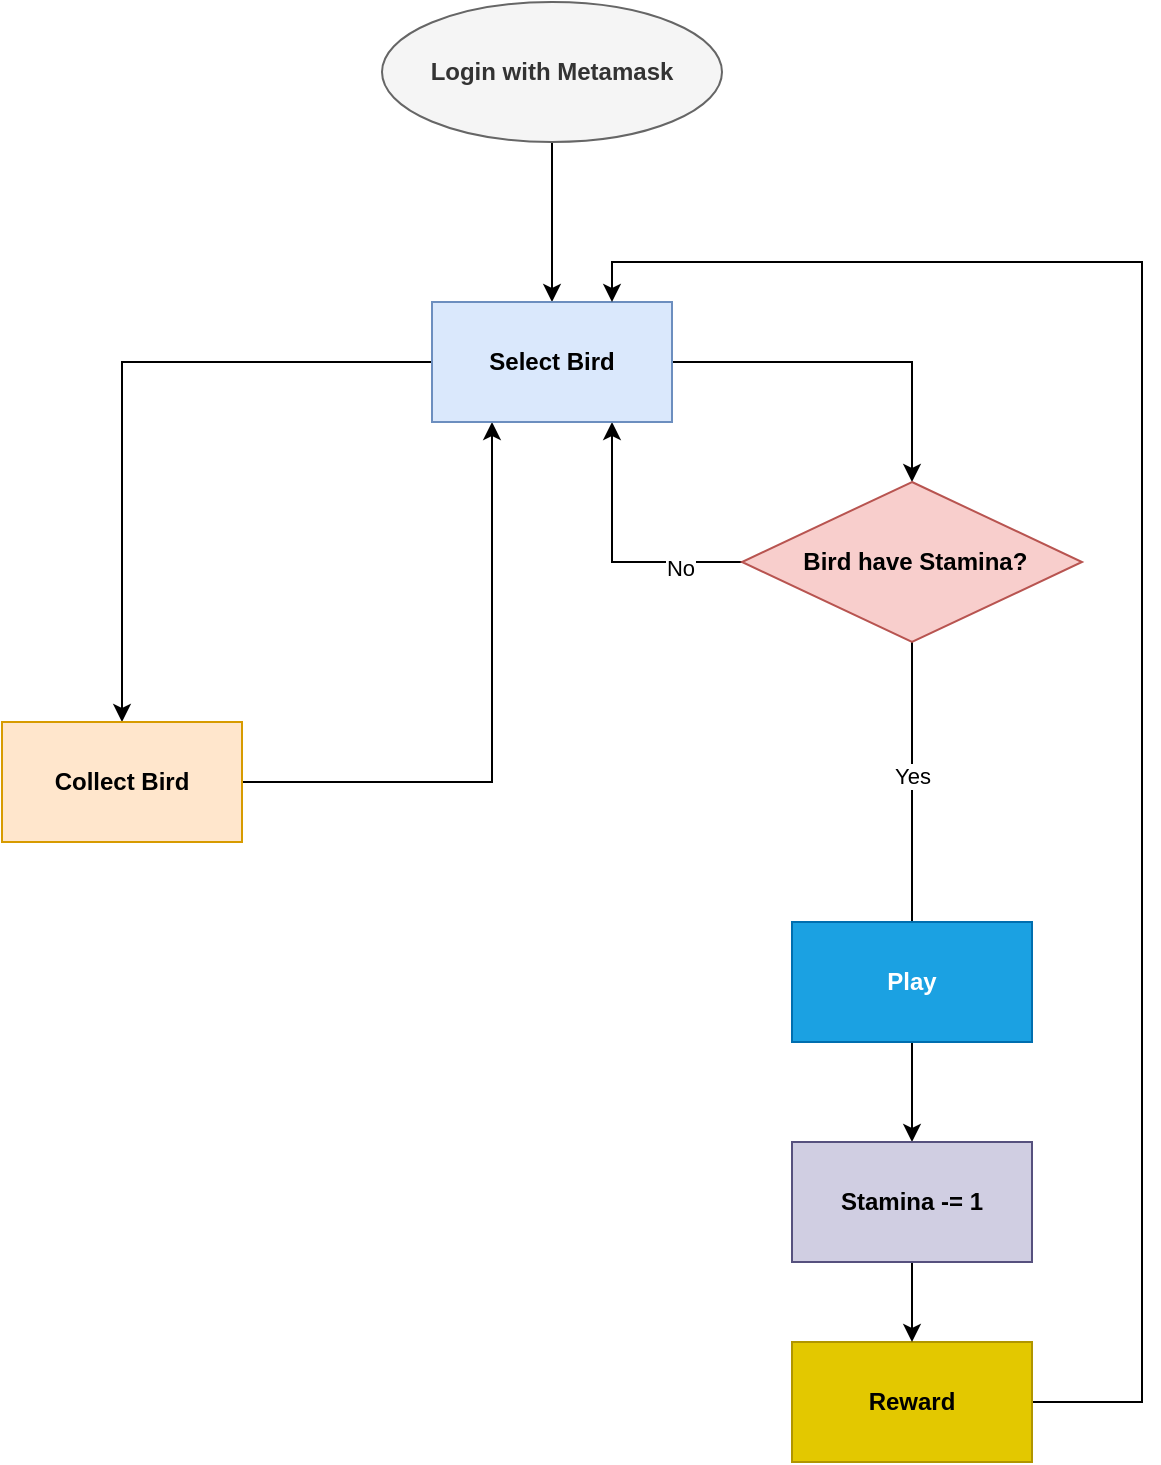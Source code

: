 <mxfile version="20.0.0" type="device"><diagram id="12unFsEPKZMTV-rASApU" name="Page-1"><mxGraphModel dx="2570" dy="827" grid="1" gridSize="10" guides="1" tooltips="1" connect="1" arrows="1" fold="1" page="1" pageScale="1" pageWidth="850" pageHeight="1100" math="0" shadow="0"><root><mxCell id="0"/><mxCell id="1" parent="0"/><mxCell id="QFDirBO0IbjrSAHSnGyy-3" style="edgeStyle=orthogonalEdgeStyle;rounded=0;orthogonalLoop=1;jettySize=auto;html=1;entryX=0.5;entryY=0;entryDx=0;entryDy=0;" edge="1" parent="1" source="QFDirBO0IbjrSAHSnGyy-2"><mxGeometry relative="1" as="geometry"><mxPoint x="-375" y="400" as="targetPoint"/></mxGeometry></mxCell><mxCell id="QFDirBO0IbjrSAHSnGyy-2" value="&lt;b&gt;Login with Metamask&lt;/b&gt;" style="ellipse;whiteSpace=wrap;html=1;fillColor=#f5f5f5;fontColor=#333333;strokeColor=#666666;" vertex="1" parent="1"><mxGeometry x="-460" y="250" width="170" height="70" as="geometry"/></mxCell><mxCell id="QFDirBO0IbjrSAHSnGyy-5" style="edgeStyle=orthogonalEdgeStyle;rounded=0;orthogonalLoop=1;jettySize=auto;html=1;entryX=0.5;entryY=0;entryDx=0;entryDy=0;exitX=0;exitY=0.5;exitDx=0;exitDy=0;" edge="1" parent="1" source="QFDirBO0IbjrSAHSnGyy-28" target="QFDirBO0IbjrSAHSnGyy-19"><mxGeometry relative="1" as="geometry"><mxPoint x="-585" y="610" as="targetPoint"/><mxPoint x="-460" y="440" as="sourcePoint"/></mxGeometry></mxCell><mxCell id="QFDirBO0IbjrSAHSnGyy-22" style="edgeStyle=orthogonalEdgeStyle;rounded=0;orthogonalLoop=1;jettySize=auto;html=1;entryX=0.5;entryY=0;entryDx=0;entryDy=0;exitX=1;exitY=0.5;exitDx=0;exitDy=0;" edge="1" parent="1" source="QFDirBO0IbjrSAHSnGyy-28" target="QFDirBO0IbjrSAHSnGyy-21"><mxGeometry relative="1" as="geometry"><mxPoint x="-290" y="440" as="sourcePoint"/></mxGeometry></mxCell><mxCell id="QFDirBO0IbjrSAHSnGyy-18" style="edgeStyle=orthogonalEdgeStyle;rounded=0;orthogonalLoop=1;jettySize=auto;html=1;entryX=0.25;entryY=1;entryDx=0;entryDy=0;exitX=1;exitY=0.5;exitDx=0;exitDy=0;" edge="1" parent="1" source="QFDirBO0IbjrSAHSnGyy-19" target="QFDirBO0IbjrSAHSnGyy-28"><mxGeometry relative="1" as="geometry"><mxPoint x="-500" y="655" as="sourcePoint"/><mxPoint x="-417.5" y="460" as="targetPoint"/></mxGeometry></mxCell><mxCell id="QFDirBO0IbjrSAHSnGyy-19" value="&lt;b&gt;Collect Bird&lt;/b&gt;" style="rounded=0;whiteSpace=wrap;html=1;fillColor=#ffe6cc;strokeColor=#d79b00;" vertex="1" parent="1"><mxGeometry x="-650" y="610" width="120" height="60" as="geometry"/></mxCell><mxCell id="QFDirBO0IbjrSAHSnGyy-23" style="edgeStyle=orthogonalEdgeStyle;rounded=0;orthogonalLoop=1;jettySize=auto;html=1;entryX=0.75;entryY=1;entryDx=0;entryDy=0;" edge="1" parent="1" source="QFDirBO0IbjrSAHSnGyy-21" target="QFDirBO0IbjrSAHSnGyy-28"><mxGeometry relative="1" as="geometry"><mxPoint x="-332.5" y="460" as="targetPoint"/></mxGeometry></mxCell><mxCell id="QFDirBO0IbjrSAHSnGyy-24" value="No" style="edgeLabel;html=1;align=center;verticalAlign=middle;resizable=0;points=[];" vertex="1" connectable="0" parent="QFDirBO0IbjrSAHSnGyy-23"><mxGeometry x="-0.543" y="3" relative="1" as="geometry"><mxPoint as="offset"/></mxGeometry></mxCell><mxCell id="QFDirBO0IbjrSAHSnGyy-25" style="edgeStyle=orthogonalEdgeStyle;rounded=0;orthogonalLoop=1;jettySize=auto;html=1;" edge="1" parent="1" source="QFDirBO0IbjrSAHSnGyy-21"><mxGeometry relative="1" as="geometry"><mxPoint x="-195" y="730" as="targetPoint"/></mxGeometry></mxCell><mxCell id="QFDirBO0IbjrSAHSnGyy-26" value="Yes" style="edgeLabel;html=1;align=center;verticalAlign=middle;resizable=0;points=[];" vertex="1" connectable="0" parent="QFDirBO0IbjrSAHSnGyy-25"><mxGeometry x="-0.163" relative="1" as="geometry"><mxPoint as="offset"/></mxGeometry></mxCell><mxCell id="QFDirBO0IbjrSAHSnGyy-21" value="&lt;b&gt;&amp;nbsp;Bird have Stamina?&lt;/b&gt;" style="rhombus;whiteSpace=wrap;html=1;fillColor=#f8cecc;strokeColor=#b85450;" vertex="1" parent="1"><mxGeometry x="-280" y="490" width="170" height="80" as="geometry"/></mxCell><mxCell id="QFDirBO0IbjrSAHSnGyy-32" style="edgeStyle=orthogonalEdgeStyle;rounded=0;orthogonalLoop=1;jettySize=auto;html=1;entryX=0.5;entryY=0;entryDx=0;entryDy=0;" edge="1" parent="1" source="QFDirBO0IbjrSAHSnGyy-27" target="QFDirBO0IbjrSAHSnGyy-30"><mxGeometry relative="1" as="geometry"/></mxCell><mxCell id="QFDirBO0IbjrSAHSnGyy-27" value="&lt;b&gt;Play&lt;/b&gt;" style="rounded=0;whiteSpace=wrap;html=1;fillColor=#1ba1e2;fontColor=#ffffff;strokeColor=#006EAF;" vertex="1" parent="1"><mxGeometry x="-255" y="710" width="120" height="60" as="geometry"/></mxCell><mxCell id="QFDirBO0IbjrSAHSnGyy-28" value="&lt;b&gt;Select Bird&lt;/b&gt;" style="rounded=0;whiteSpace=wrap;html=1;fillColor=#dae8fc;strokeColor=#6c8ebf;" vertex="1" parent="1"><mxGeometry x="-435" y="400" width="120" height="60" as="geometry"/></mxCell><mxCell id="QFDirBO0IbjrSAHSnGyy-34" style="edgeStyle=orthogonalEdgeStyle;rounded=0;orthogonalLoop=1;jettySize=auto;html=1;entryX=0.75;entryY=0;entryDx=0;entryDy=0;" edge="1" parent="1" source="QFDirBO0IbjrSAHSnGyy-29" target="QFDirBO0IbjrSAHSnGyy-28"><mxGeometry relative="1" as="geometry"><mxPoint x="-60" y="690" as="targetPoint"/><Array as="points"><mxPoint x="-80" y="950"/><mxPoint x="-80" y="380"/><mxPoint x="-345" y="380"/></Array></mxGeometry></mxCell><mxCell id="QFDirBO0IbjrSAHSnGyy-29" value="&lt;b&gt;Reward&lt;/b&gt;" style="rounded=0;whiteSpace=wrap;html=1;fillColor=#e3c800;fontColor=#000000;strokeColor=#B09500;" vertex="1" parent="1"><mxGeometry x="-255" y="920" width="120" height="60" as="geometry"/></mxCell><mxCell id="QFDirBO0IbjrSAHSnGyy-33" style="edgeStyle=orthogonalEdgeStyle;rounded=0;orthogonalLoop=1;jettySize=auto;html=1;entryX=0.5;entryY=0;entryDx=0;entryDy=0;" edge="1" parent="1" source="QFDirBO0IbjrSAHSnGyy-30" target="QFDirBO0IbjrSAHSnGyy-29"><mxGeometry relative="1" as="geometry"/></mxCell><mxCell id="QFDirBO0IbjrSAHSnGyy-30" value="&lt;b&gt;Stamina -= 1&lt;/b&gt;" style="rounded=0;whiteSpace=wrap;html=1;fillColor=#d0cee2;strokeColor=#56517e;" vertex="1" parent="1"><mxGeometry x="-255" y="820" width="120" height="60" as="geometry"/></mxCell></root></mxGraphModel></diagram></mxfile>